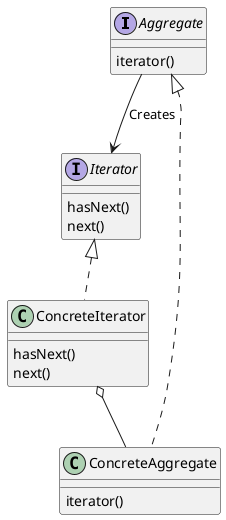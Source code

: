 @startuml iterator

interface Aggregate {
  iterator()
}

interface Iterator {
  hasNext()
  next()
}

class ConcreteAggregate {
  iterator()
}

class ConcreteIterator {
  hasNext()
  next()
}

Aggregate <|.. ConcreteAggregate
Iterator <|.. ConcreteIterator
Aggregate --> Iterator : Creates
ConcreteIterator o-- ConcreteAggregate

@enduml